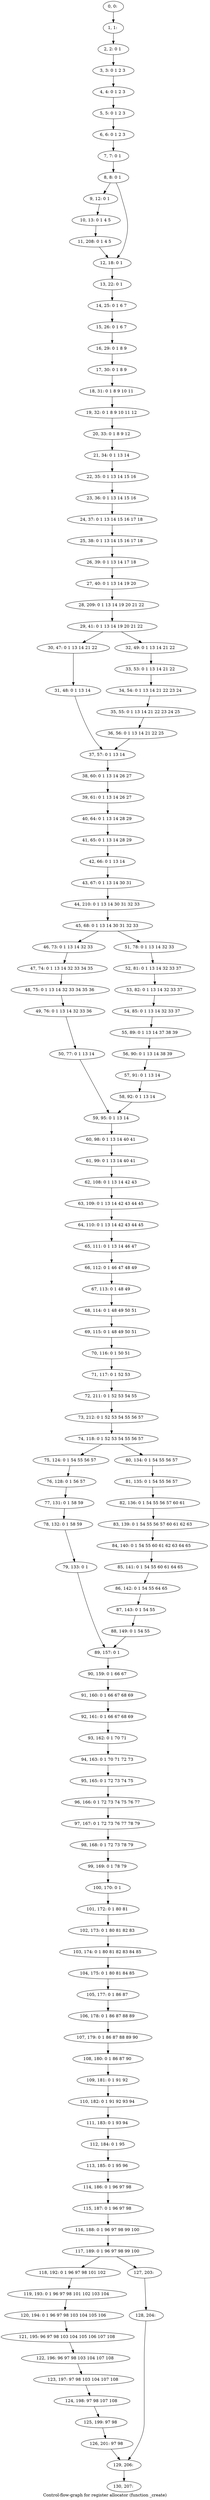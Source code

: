 digraph G {
graph [label="Control-flow-graph for register allocator (function _create)"]
0[label="0, 0: "];
1[label="1, 1: "];
2[label="2, 2: 0 1 "];
3[label="3, 3: 0 1 2 3 "];
4[label="4, 4: 0 1 2 3 "];
5[label="5, 5: 0 1 2 3 "];
6[label="6, 6: 0 1 2 3 "];
7[label="7, 7: 0 1 "];
8[label="8, 8: 0 1 "];
9[label="9, 12: 0 1 "];
10[label="10, 13: 0 1 4 5 "];
11[label="11, 208: 0 1 4 5 "];
12[label="12, 18: 0 1 "];
13[label="13, 22: 0 1 "];
14[label="14, 25: 0 1 6 7 "];
15[label="15, 26: 0 1 6 7 "];
16[label="16, 29: 0 1 8 9 "];
17[label="17, 30: 0 1 8 9 "];
18[label="18, 31: 0 1 8 9 10 11 "];
19[label="19, 32: 0 1 8 9 10 11 12 "];
20[label="20, 33: 0 1 8 9 12 "];
21[label="21, 34: 0 1 13 14 "];
22[label="22, 35: 0 1 13 14 15 16 "];
23[label="23, 36: 0 1 13 14 15 16 "];
24[label="24, 37: 0 1 13 14 15 16 17 18 "];
25[label="25, 38: 0 1 13 14 15 16 17 18 "];
26[label="26, 39: 0 1 13 14 17 18 "];
27[label="27, 40: 0 1 13 14 19 20 "];
28[label="28, 209: 0 1 13 14 19 20 21 22 "];
29[label="29, 41: 0 1 13 14 19 20 21 22 "];
30[label="30, 47: 0 1 13 14 21 22 "];
31[label="31, 48: 0 1 13 14 "];
32[label="32, 49: 0 1 13 14 21 22 "];
33[label="33, 53: 0 1 13 14 21 22 "];
34[label="34, 54: 0 1 13 14 21 22 23 24 "];
35[label="35, 55: 0 1 13 14 21 22 23 24 25 "];
36[label="36, 56: 0 1 13 14 21 22 25 "];
37[label="37, 57: 0 1 13 14 "];
38[label="38, 60: 0 1 13 14 26 27 "];
39[label="39, 61: 0 1 13 14 26 27 "];
40[label="40, 64: 0 1 13 14 28 29 "];
41[label="41, 65: 0 1 13 14 28 29 "];
42[label="42, 66: 0 1 13 14 "];
43[label="43, 67: 0 1 13 14 30 31 "];
44[label="44, 210: 0 1 13 14 30 31 32 33 "];
45[label="45, 68: 0 1 13 14 30 31 32 33 "];
46[label="46, 73: 0 1 13 14 32 33 "];
47[label="47, 74: 0 1 13 14 32 33 34 35 "];
48[label="48, 75: 0 1 13 14 32 33 34 35 36 "];
49[label="49, 76: 0 1 13 14 32 33 36 "];
50[label="50, 77: 0 1 13 14 "];
51[label="51, 78: 0 1 13 14 32 33 "];
52[label="52, 81: 0 1 13 14 32 33 37 "];
53[label="53, 82: 0 1 13 14 32 33 37 "];
54[label="54, 85: 0 1 13 14 32 33 37 "];
55[label="55, 89: 0 1 13 14 37 38 39 "];
56[label="56, 90: 0 1 13 14 38 39 "];
57[label="57, 91: 0 1 13 14 "];
58[label="58, 92: 0 1 13 14 "];
59[label="59, 95: 0 1 13 14 "];
60[label="60, 98: 0 1 13 14 40 41 "];
61[label="61, 99: 0 1 13 14 40 41 "];
62[label="62, 108: 0 1 13 14 42 43 "];
63[label="63, 109: 0 1 13 14 42 43 44 45 "];
64[label="64, 110: 0 1 13 14 42 43 44 45 "];
65[label="65, 111: 0 1 13 14 46 47 "];
66[label="66, 112: 0 1 46 47 48 49 "];
67[label="67, 113: 0 1 48 49 "];
68[label="68, 114: 0 1 48 49 50 51 "];
69[label="69, 115: 0 1 48 49 50 51 "];
70[label="70, 116: 0 1 50 51 "];
71[label="71, 117: 0 1 52 53 "];
72[label="72, 211: 0 1 52 53 54 55 "];
73[label="73, 212: 0 1 52 53 54 55 56 57 "];
74[label="74, 118: 0 1 52 53 54 55 56 57 "];
75[label="75, 124: 0 1 54 55 56 57 "];
76[label="76, 128: 0 1 56 57 "];
77[label="77, 131: 0 1 58 59 "];
78[label="78, 132: 0 1 58 59 "];
79[label="79, 133: 0 1 "];
80[label="80, 134: 0 1 54 55 56 57 "];
81[label="81, 135: 0 1 54 55 56 57 "];
82[label="82, 136: 0 1 54 55 56 57 60 61 "];
83[label="83, 139: 0 1 54 55 56 57 60 61 62 63 "];
84[label="84, 140: 0 1 54 55 60 61 62 63 64 65 "];
85[label="85, 141: 0 1 54 55 60 61 64 65 "];
86[label="86, 142: 0 1 54 55 64 65 "];
87[label="87, 143: 0 1 54 55 "];
88[label="88, 149: 0 1 54 55 "];
89[label="89, 157: 0 1 "];
90[label="90, 159: 0 1 66 67 "];
91[label="91, 160: 0 1 66 67 68 69 "];
92[label="92, 161: 0 1 66 67 68 69 "];
93[label="93, 162: 0 1 70 71 "];
94[label="94, 163: 0 1 70 71 72 73 "];
95[label="95, 165: 0 1 72 73 74 75 "];
96[label="96, 166: 0 1 72 73 74 75 76 77 "];
97[label="97, 167: 0 1 72 73 76 77 78 79 "];
98[label="98, 168: 0 1 72 73 78 79 "];
99[label="99, 169: 0 1 78 79 "];
100[label="100, 170: 0 1 "];
101[label="101, 172: 0 1 80 81 "];
102[label="102, 173: 0 1 80 81 82 83 "];
103[label="103, 174: 0 1 80 81 82 83 84 85 "];
104[label="104, 175: 0 1 80 81 84 85 "];
105[label="105, 177: 0 1 86 87 "];
106[label="106, 178: 0 1 86 87 88 89 "];
107[label="107, 179: 0 1 86 87 88 89 90 "];
108[label="108, 180: 0 1 86 87 90 "];
109[label="109, 181: 0 1 91 92 "];
110[label="110, 182: 0 1 91 92 93 94 "];
111[label="111, 183: 0 1 93 94 "];
112[label="112, 184: 0 1 95 "];
113[label="113, 185: 0 1 95 96 "];
114[label="114, 186: 0 1 96 97 98 "];
115[label="115, 187: 0 1 96 97 98 "];
116[label="116, 188: 0 1 96 97 98 99 100 "];
117[label="117, 189: 0 1 96 97 98 99 100 "];
118[label="118, 192: 0 1 96 97 98 101 102 "];
119[label="119, 193: 0 1 96 97 98 101 102 103 104 "];
120[label="120, 194: 0 1 96 97 98 103 104 105 106 "];
121[label="121, 195: 96 97 98 103 104 105 106 107 108 "];
122[label="122, 196: 96 97 98 103 104 107 108 "];
123[label="123, 197: 97 98 103 104 107 108 "];
124[label="124, 198: 97 98 107 108 "];
125[label="125, 199: 97 98 "];
126[label="126, 201: 97 98 "];
127[label="127, 203: "];
128[label="128, 204: "];
129[label="129, 206: "];
130[label="130, 207: "];
0->1 ;
1->2 ;
2->3 ;
3->4 ;
4->5 ;
5->6 ;
6->7 ;
7->8 ;
8->9 ;
8->12 ;
9->10 ;
10->11 ;
11->12 ;
12->13 ;
13->14 ;
14->15 ;
15->16 ;
16->17 ;
17->18 ;
18->19 ;
19->20 ;
20->21 ;
21->22 ;
22->23 ;
23->24 ;
24->25 ;
25->26 ;
26->27 ;
27->28 ;
28->29 ;
29->30 ;
29->32 ;
30->31 ;
31->37 ;
32->33 ;
33->34 ;
34->35 ;
35->36 ;
36->37 ;
37->38 ;
38->39 ;
39->40 ;
40->41 ;
41->42 ;
42->43 ;
43->44 ;
44->45 ;
45->46 ;
45->51 ;
46->47 ;
47->48 ;
48->49 ;
49->50 ;
50->59 ;
51->52 ;
52->53 ;
53->54 ;
54->55 ;
55->56 ;
56->57 ;
57->58 ;
58->59 ;
59->60 ;
60->61 ;
61->62 ;
62->63 ;
63->64 ;
64->65 ;
65->66 ;
66->67 ;
67->68 ;
68->69 ;
69->70 ;
70->71 ;
71->72 ;
72->73 ;
73->74 ;
74->75 ;
74->80 ;
75->76 ;
76->77 ;
77->78 ;
78->79 ;
79->89 ;
80->81 ;
81->82 ;
82->83 ;
83->84 ;
84->85 ;
85->86 ;
86->87 ;
87->88 ;
88->89 ;
89->90 ;
90->91 ;
91->92 ;
92->93 ;
93->94 ;
94->95 ;
95->96 ;
96->97 ;
97->98 ;
98->99 ;
99->100 ;
100->101 ;
101->102 ;
102->103 ;
103->104 ;
104->105 ;
105->106 ;
106->107 ;
107->108 ;
108->109 ;
109->110 ;
110->111 ;
111->112 ;
112->113 ;
113->114 ;
114->115 ;
115->116 ;
116->117 ;
117->118 ;
117->127 ;
118->119 ;
119->120 ;
120->121 ;
121->122 ;
122->123 ;
123->124 ;
124->125 ;
125->126 ;
126->129 ;
127->128 ;
128->129 ;
129->130 ;
}
